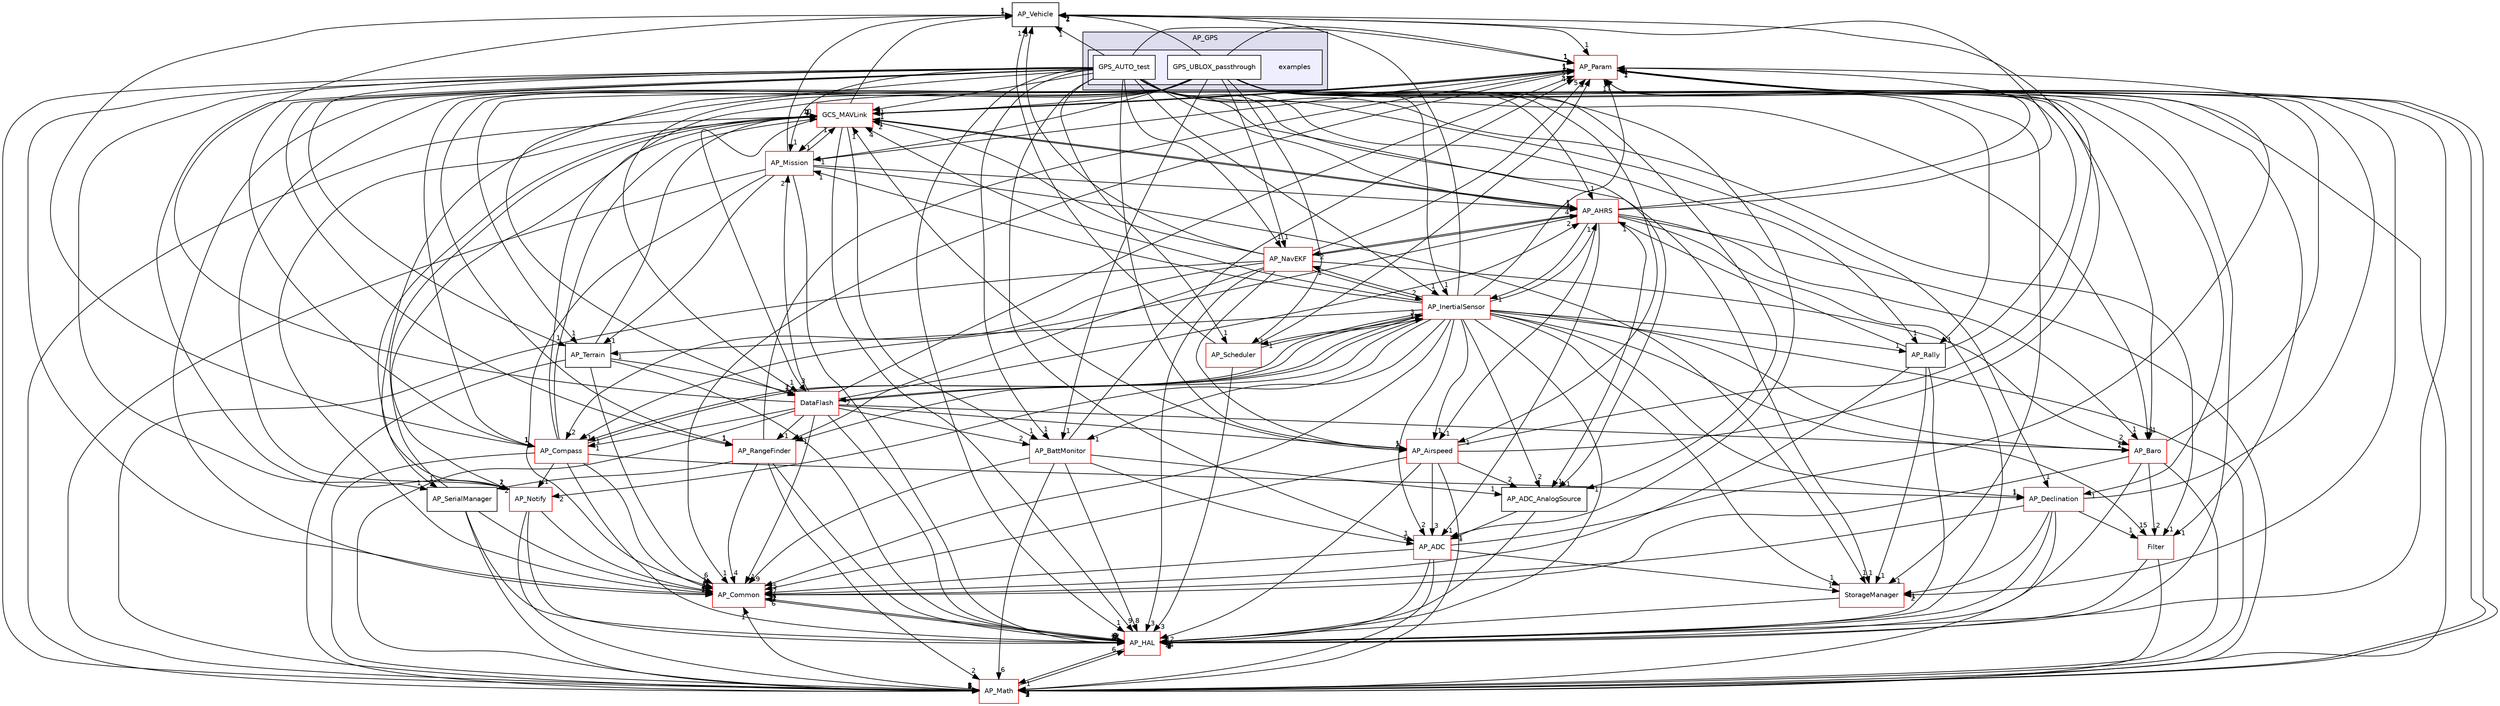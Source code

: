 digraph "libraries/AP_GPS/examples" {
  compound=true
  node [ fontsize="10", fontname="Helvetica"];
  edge [ labelfontsize="10", labelfontname="Helvetica"];
  subgraph clusterdir_dc27bcd5d3e114c391ea7ea0e777b78e {
    graph [ bgcolor="#ddddee", pencolor="black", label="AP_GPS" fontname="Helvetica", fontsize="10", URL="dir_dc27bcd5d3e114c391ea7ea0e777b78e.html"]
  subgraph clusterdir_fda98a31f752b40b28da85e5b5a17de6 {
    graph [ bgcolor="#eeeeff", pencolor="black", label="" URL="dir_fda98a31f752b40b28da85e5b5a17de6.html"];
    dir_fda98a31f752b40b28da85e5b5a17de6 [shape=plaintext label="examples"];
    dir_94c27390ab4a3ed5c4d1a064fdfd577c [shape=box label="GPS_AUTO_test" color="black" fillcolor="white" style="filled" URL="dir_94c27390ab4a3ed5c4d1a064fdfd577c.html"];
    dir_b43232082a75101fad6b6de5aa7753df [shape=box label="GPS_UBLOX_passthrough" color="black" fillcolor="white" style="filled" URL="dir_b43232082a75101fad6b6de5aa7753df.html"];
  }
  }
  dir_605736780307584fc5a1e6c30e237454 [shape=box label="AP_Vehicle" URL="dir_605736780307584fc5a1e6c30e237454.html"];
  dir_85ad937bf7c11de5c2907a482c9c56bd [shape=box label="AP_AHRS" fillcolor="white" style="filled" color="red" URL="dir_85ad937bf7c11de5c2907a482c9c56bd.html"];
  dir_a7fc19be35497a7ff9f517e98edaea32 [shape=box label="Filter" fillcolor="white" style="filled" color="red" URL="dir_a7fc19be35497a7ff9f517e98edaea32.html"];
  dir_be870cb78c6e1bc08f9e4388e1828b4d [shape=box label="GCS_MAVLink" fillcolor="white" style="filled" color="red" URL="dir_be870cb78c6e1bc08f9e4388e1828b4d.html"];
  dir_e79ddc13cd2b4faf04987f849586d280 [shape=box label="AP_Notify" fillcolor="white" style="filled" color="red" URL="dir_e79ddc13cd2b4faf04987f849586d280.html"];
  dir_1cbc10423b2512b31103883361e0123b [shape=box label="AP_HAL" fillcolor="white" style="filled" color="red" URL="dir_1cbc10423b2512b31103883361e0123b.html"];
  dir_a13c6ed4fd97de966b0386f9b4eb86c6 [shape=box label="AP_Rally" URL="dir_a13c6ed4fd97de966b0386f9b4eb86c6.html"];
  dir_200d929b8d5577e7f19dc05ce443c612 [shape=box label="AP_Param" fillcolor="white" style="filled" color="red" URL="dir_200d929b8d5577e7f19dc05ce443c612.html"];
  dir_f8d151dc119ef4d37afa003c944b490a [shape=box label="AP_InertialSensor" fillcolor="white" style="filled" color="red" URL="dir_f8d151dc119ef4d37afa003c944b490a.html"];
  dir_6094d1505bd35c5350b5dace379b2456 [shape=box label="AP_SerialManager" URL="dir_6094d1505bd35c5350b5dace379b2456.html"];
  dir_65717d02e6482fd400ba81c154f53df4 [shape=box label="AP_Compass" fillcolor="white" style="filled" color="red" URL="dir_65717d02e6482fd400ba81c154f53df4.html"];
  dir_943e52f8581fabc839a1d5cc5644b223 [shape=box label="StorageManager" fillcolor="white" style="filled" color="red" URL="dir_943e52f8581fabc839a1d5cc5644b223.html"];
  dir_996e8670f125f81a54035ee10c7e09eb [shape=box label="AP_ADC" fillcolor="white" style="filled" color="red" URL="dir_996e8670f125f81a54035ee10c7e09eb.html"];
  dir_f0f1373a5071732c20e016b31c47ef93 [shape=box label="AP_Airspeed" fillcolor="white" style="filled" color="red" URL="dir_f0f1373a5071732c20e016b31c47ef93.html"];
  dir_2db31eccffaa5186f16f2cc3bf0c362d [shape=box label="AP_RangeFinder" fillcolor="white" style="filled" color="red" URL="dir_2db31eccffaa5186f16f2cc3bf0c362d.html"];
  dir_93fb9127672489656ce87df72f6e986d [shape=box label="AP_Math" fillcolor="white" style="filled" color="red" URL="dir_93fb9127672489656ce87df72f6e986d.html"];
  dir_7db4a971a8c593e04169c3b474b45b25 [shape=box label="AP_Baro" fillcolor="white" style="filled" color="red" URL="dir_7db4a971a8c593e04169c3b474b45b25.html"];
  dir_f928a1ceb1b35bc625539098c2ce4b5a [shape=box label="AP_Terrain" URL="dir_f928a1ceb1b35bc625539098c2ce4b5a.html"];
  dir_210b3cddc805c7c91973d20121d570cf [shape=box label="AP_BattMonitor" fillcolor="white" style="filled" color="red" URL="dir_210b3cddc805c7c91973d20121d570cf.html"];
  dir_d9395b8c7ebe31e5b861a3fd94b6f729 [shape=box label="AP_Declination" fillcolor="white" style="filled" color="red" URL="dir_d9395b8c7ebe31e5b861a3fd94b6f729.html"];
  dir_758bea2d57e44590e8b855eb3ebf4c35 [shape=box label="AP_Scheduler" fillcolor="white" style="filled" color="red" URL="dir_758bea2d57e44590e8b855eb3ebf4c35.html"];
  dir_2890775853a43f967b43a1add8667c26 [shape=box label="AP_ADC_AnalogSource" URL="dir_2890775853a43f967b43a1add8667c26.html"];
  dir_df3f4256615fd4197927a84a019a8bd8 [shape=box label="AP_Common" fillcolor="white" style="filled" color="red" URL="dir_df3f4256615fd4197927a84a019a8bd8.html"];
  dir_8d948ab9565677f64d3685937d41488b [shape=box label="DataFlash" fillcolor="white" style="filled" color="red" URL="dir_8d948ab9565677f64d3685937d41488b.html"];
  dir_46edeb859ac943c9ceb605f4bae14ade [shape=box label="AP_NavEKF" fillcolor="white" style="filled" color="red" URL="dir_46edeb859ac943c9ceb605f4bae14ade.html"];
  dir_ba666ef17abd61415700e81def64829e [shape=box label="AP_Mission" fillcolor="white" style="filled" color="red" URL="dir_ba666ef17abd61415700e81def64829e.html"];
  dir_605736780307584fc5a1e6c30e237454->dir_200d929b8d5577e7f19dc05ce443c612 [headlabel="1", labeldistance=1.5 headhref="dir_000148_000127.html"];
  dir_85ad937bf7c11de5c2907a482c9c56bd->dir_605736780307584fc5a1e6c30e237454 [headlabel="1", labeldistance=1.5 headhref="dir_000014_000148.html"];
  dir_85ad937bf7c11de5c2907a482c9c56bd->dir_be870cb78c6e1bc08f9e4388e1828b4d [headlabel="1", labeldistance=1.5 headhref="dir_000014_000162.html"];
  dir_85ad937bf7c11de5c2907a482c9c56bd->dir_1cbc10423b2512b31103883361e0123b [headlabel="5", labeldistance=1.5 headhref="dir_000014_000046.html"];
  dir_85ad937bf7c11de5c2907a482c9c56bd->dir_200d929b8d5577e7f19dc05ce443c612 [headlabel="1", labeldistance=1.5 headhref="dir_000014_000127.html"];
  dir_85ad937bf7c11de5c2907a482c9c56bd->dir_f8d151dc119ef4d37afa003c944b490a [headlabel="1", labeldistance=1.5 headhref="dir_000014_000087.html"];
  dir_85ad937bf7c11de5c2907a482c9c56bd->dir_65717d02e6482fd400ba81c154f53df4 [headlabel="1", labeldistance=1.5 headhref="dir_000014_000033.html"];
  dir_85ad937bf7c11de5c2907a482c9c56bd->dir_996e8670f125f81a54035ee10c7e09eb [headlabel="1", labeldistance=1.5 headhref="dir_000014_000010.html"];
  dir_85ad937bf7c11de5c2907a482c9c56bd->dir_f0f1373a5071732c20e016b31c47ef93 [headlabel="1", labeldistance=1.5 headhref="dir_000014_000017.html"];
  dir_85ad937bf7c11de5c2907a482c9c56bd->dir_93fb9127672489656ce87df72f6e986d [headlabel="1", labeldistance=1.5 headhref="dir_000014_000095.html"];
  dir_85ad937bf7c11de5c2907a482c9c56bd->dir_7db4a971a8c593e04169c3b474b45b25 [headlabel="1", labeldistance=1.5 headhref="dir_000014_000021.html"];
  dir_85ad937bf7c11de5c2907a482c9c56bd->dir_2890775853a43f967b43a1add8667c26 [headlabel="1", labeldistance=1.5 headhref="dir_000014_000013.html"];
  dir_85ad937bf7c11de5c2907a482c9c56bd->dir_46edeb859ac943c9ceb605f4bae14ade [headlabel="2", labeldistance=1.5 headhref="dir_000014_000112.html"];
  dir_a7fc19be35497a7ff9f517e98edaea32->dir_1cbc10423b2512b31103883361e0123b [headlabel="5", labeldistance=1.5 headhref="dir_000156_000046.html"];
  dir_a7fc19be35497a7ff9f517e98edaea32->dir_93fb9127672489656ce87df72f6e986d [headlabel="3", labeldistance=1.5 headhref="dir_000156_000095.html"];
  dir_be870cb78c6e1bc08f9e4388e1828b4d->dir_605736780307584fc5a1e6c30e237454 [headlabel="1", labeldistance=1.5 headhref="dir_000162_000148.html"];
  dir_be870cb78c6e1bc08f9e4388e1828b4d->dir_85ad937bf7c11de5c2907a482c9c56bd [headlabel="1", labeldistance=1.5 headhref="dir_000162_000014.html"];
  dir_be870cb78c6e1bc08f9e4388e1828b4d->dir_1cbc10423b2512b31103883361e0123b [headlabel="9", labeldistance=1.5 headhref="dir_000162_000046.html"];
  dir_be870cb78c6e1bc08f9e4388e1828b4d->dir_200d929b8d5577e7f19dc05ce443c612 [headlabel="1", labeldistance=1.5 headhref="dir_000162_000127.html"];
  dir_be870cb78c6e1bc08f9e4388e1828b4d->dir_6094d1505bd35c5350b5dace379b2456 [headlabel="1", labeldistance=1.5 headhref="dir_000162_000143.html"];
  dir_be870cb78c6e1bc08f9e4388e1828b4d->dir_93fb9127672489656ce87df72f6e986d [headlabel="1", labeldistance=1.5 headhref="dir_000162_000095.html"];
  dir_be870cb78c6e1bc08f9e4388e1828b4d->dir_210b3cddc805c7c91973d20121d570cf [headlabel="1", labeldistance=1.5 headhref="dir_000162_000024.html"];
  dir_be870cb78c6e1bc08f9e4388e1828b4d->dir_df3f4256615fd4197927a84a019a8bd8 [headlabel="4", labeldistance=1.5 headhref="dir_000162_000030.html"];
  dir_be870cb78c6e1bc08f9e4388e1828b4d->dir_8d948ab9565677f64d3685937d41488b [headlabel="3", labeldistance=1.5 headhref="dir_000162_000153.html"];
  dir_be870cb78c6e1bc08f9e4388e1828b4d->dir_ba666ef17abd61415700e81def64829e [headlabel="1", labeldistance=1.5 headhref="dir_000162_000102.html"];
  dir_e79ddc13cd2b4faf04987f849586d280->dir_be870cb78c6e1bc08f9e4388e1828b4d [headlabel="2", labeldistance=1.5 headhref="dir_000117_000162.html"];
  dir_e79ddc13cd2b4faf04987f849586d280->dir_1cbc10423b2512b31103883361e0123b [headlabel="16", labeldistance=1.5 headhref="dir_000117_000046.html"];
  dir_e79ddc13cd2b4faf04987f849586d280->dir_200d929b8d5577e7f19dc05ce443c612 [headlabel="1", labeldistance=1.5 headhref="dir_000117_000127.html"];
  dir_e79ddc13cd2b4faf04987f849586d280->dir_93fb9127672489656ce87df72f6e986d [headlabel="2", labeldistance=1.5 headhref="dir_000117_000095.html"];
  dir_e79ddc13cd2b4faf04987f849586d280->dir_df3f4256615fd4197927a84a019a8bd8 [headlabel="4", labeldistance=1.5 headhref="dir_000117_000030.html"];
  dir_1cbc10423b2512b31103883361e0123b->dir_93fb9127672489656ce87df72f6e986d [headlabel="1", labeldistance=1.5 headhref="dir_000046_000095.html"];
  dir_1cbc10423b2512b31103883361e0123b->dir_df3f4256615fd4197927a84a019a8bd8 [headlabel="6", labeldistance=1.5 headhref="dir_000046_000030.html"];
  dir_b43232082a75101fad6b6de5aa7753df->dir_605736780307584fc5a1e6c30e237454 [headlabel="1", labeldistance=1.5 headhref="dir_000045_000148.html"];
  dir_b43232082a75101fad6b6de5aa7753df->dir_85ad937bf7c11de5c2907a482c9c56bd [headlabel="1", labeldistance=1.5 headhref="dir_000045_000014.html"];
  dir_b43232082a75101fad6b6de5aa7753df->dir_a7fc19be35497a7ff9f517e98edaea32 [headlabel="1", labeldistance=1.5 headhref="dir_000045_000156.html"];
  dir_b43232082a75101fad6b6de5aa7753df->dir_be870cb78c6e1bc08f9e4388e1828b4d [headlabel="1", labeldistance=1.5 headhref="dir_000045_000162.html"];
  dir_b43232082a75101fad6b6de5aa7753df->dir_e79ddc13cd2b4faf04987f849586d280 [headlabel="1", labeldistance=1.5 headhref="dir_000045_000117.html"];
  dir_b43232082a75101fad6b6de5aa7753df->dir_1cbc10423b2512b31103883361e0123b [headlabel="1", labeldistance=1.5 headhref="dir_000045_000046.html"];
  dir_b43232082a75101fad6b6de5aa7753df->dir_a13c6ed4fd97de966b0386f9b4eb86c6 [headlabel="1", labeldistance=1.5 headhref="dir_000045_000132.html"];
  dir_b43232082a75101fad6b6de5aa7753df->dir_200d929b8d5577e7f19dc05ce443c612 [headlabel="1", labeldistance=1.5 headhref="dir_000045_000127.html"];
  dir_b43232082a75101fad6b6de5aa7753df->dir_f8d151dc119ef4d37afa003c944b490a [headlabel="1", labeldistance=1.5 headhref="dir_000045_000087.html"];
  dir_b43232082a75101fad6b6de5aa7753df->dir_65717d02e6482fd400ba81c154f53df4 [headlabel="1", labeldistance=1.5 headhref="dir_000045_000033.html"];
  dir_b43232082a75101fad6b6de5aa7753df->dir_943e52f8581fabc839a1d5cc5644b223 [headlabel="1", labeldistance=1.5 headhref="dir_000045_000177.html"];
  dir_b43232082a75101fad6b6de5aa7753df->dir_996e8670f125f81a54035ee10c7e09eb [headlabel="1", labeldistance=1.5 headhref="dir_000045_000010.html"];
  dir_b43232082a75101fad6b6de5aa7753df->dir_f0f1373a5071732c20e016b31c47ef93 [headlabel="1", labeldistance=1.5 headhref="dir_000045_000017.html"];
  dir_b43232082a75101fad6b6de5aa7753df->dir_2db31eccffaa5186f16f2cc3bf0c362d [headlabel="1", labeldistance=1.5 headhref="dir_000045_000133.html"];
  dir_b43232082a75101fad6b6de5aa7753df->dir_93fb9127672489656ce87df72f6e986d [headlabel="1", labeldistance=1.5 headhref="dir_000045_000095.html"];
  dir_b43232082a75101fad6b6de5aa7753df->dir_7db4a971a8c593e04169c3b474b45b25 [headlabel="1", labeldistance=1.5 headhref="dir_000045_000021.html"];
  dir_b43232082a75101fad6b6de5aa7753df->dir_f928a1ceb1b35bc625539098c2ce4b5a [headlabel="1", labeldistance=1.5 headhref="dir_000045_000147.html"];
  dir_b43232082a75101fad6b6de5aa7753df->dir_210b3cddc805c7c91973d20121d570cf [headlabel="1", labeldistance=1.5 headhref="dir_000045_000024.html"];
  dir_b43232082a75101fad6b6de5aa7753df->dir_d9395b8c7ebe31e5b861a3fd94b6f729 [headlabel="1", labeldistance=1.5 headhref="dir_000045_000037.html"];
  dir_b43232082a75101fad6b6de5aa7753df->dir_758bea2d57e44590e8b855eb3ebf4c35 [headlabel="1", labeldistance=1.5 headhref="dir_000045_000140.html"];
  dir_b43232082a75101fad6b6de5aa7753df->dir_2890775853a43f967b43a1add8667c26 [headlabel="1", labeldistance=1.5 headhref="dir_000045_000013.html"];
  dir_b43232082a75101fad6b6de5aa7753df->dir_df3f4256615fd4197927a84a019a8bd8 [headlabel="1", labeldistance=1.5 headhref="dir_000045_000030.html"];
  dir_b43232082a75101fad6b6de5aa7753df->dir_8d948ab9565677f64d3685937d41488b [headlabel="1", labeldistance=1.5 headhref="dir_000045_000153.html"];
  dir_b43232082a75101fad6b6de5aa7753df->dir_46edeb859ac943c9ceb605f4bae14ade [headlabel="1", labeldistance=1.5 headhref="dir_000045_000112.html"];
  dir_b43232082a75101fad6b6de5aa7753df->dir_ba666ef17abd61415700e81def64829e [headlabel="1", labeldistance=1.5 headhref="dir_000045_000102.html"];
  dir_a13c6ed4fd97de966b0386f9b4eb86c6->dir_85ad937bf7c11de5c2907a482c9c56bd [headlabel="1", labeldistance=1.5 headhref="dir_000132_000014.html"];
  dir_a13c6ed4fd97de966b0386f9b4eb86c6->dir_1cbc10423b2512b31103883361e0123b [headlabel="1", labeldistance=1.5 headhref="dir_000132_000046.html"];
  dir_a13c6ed4fd97de966b0386f9b4eb86c6->dir_200d929b8d5577e7f19dc05ce443c612 [headlabel="1", labeldistance=1.5 headhref="dir_000132_000127.html"];
  dir_a13c6ed4fd97de966b0386f9b4eb86c6->dir_943e52f8581fabc839a1d5cc5644b223 [headlabel="1", labeldistance=1.5 headhref="dir_000132_000177.html"];
  dir_a13c6ed4fd97de966b0386f9b4eb86c6->dir_df3f4256615fd4197927a84a019a8bd8 [headlabel="1", labeldistance=1.5 headhref="dir_000132_000030.html"];
  dir_94c27390ab4a3ed5c4d1a064fdfd577c->dir_605736780307584fc5a1e6c30e237454 [headlabel="1", labeldistance=1.5 headhref="dir_000044_000148.html"];
  dir_94c27390ab4a3ed5c4d1a064fdfd577c->dir_85ad937bf7c11de5c2907a482c9c56bd [headlabel="1", labeldistance=1.5 headhref="dir_000044_000014.html"];
  dir_94c27390ab4a3ed5c4d1a064fdfd577c->dir_a7fc19be35497a7ff9f517e98edaea32 [headlabel="1", labeldistance=1.5 headhref="dir_000044_000156.html"];
  dir_94c27390ab4a3ed5c4d1a064fdfd577c->dir_be870cb78c6e1bc08f9e4388e1828b4d [headlabel="1", labeldistance=1.5 headhref="dir_000044_000162.html"];
  dir_94c27390ab4a3ed5c4d1a064fdfd577c->dir_e79ddc13cd2b4faf04987f849586d280 [headlabel="2", labeldistance=1.5 headhref="dir_000044_000117.html"];
  dir_94c27390ab4a3ed5c4d1a064fdfd577c->dir_1cbc10423b2512b31103883361e0123b [headlabel="1", labeldistance=1.5 headhref="dir_000044_000046.html"];
  dir_94c27390ab4a3ed5c4d1a064fdfd577c->dir_a13c6ed4fd97de966b0386f9b4eb86c6 [headlabel="1", labeldistance=1.5 headhref="dir_000044_000132.html"];
  dir_94c27390ab4a3ed5c4d1a064fdfd577c->dir_200d929b8d5577e7f19dc05ce443c612 [headlabel="1", labeldistance=1.5 headhref="dir_000044_000127.html"];
  dir_94c27390ab4a3ed5c4d1a064fdfd577c->dir_f8d151dc119ef4d37afa003c944b490a [headlabel="1", labeldistance=1.5 headhref="dir_000044_000087.html"];
  dir_94c27390ab4a3ed5c4d1a064fdfd577c->dir_6094d1505bd35c5350b5dace379b2456 [headlabel="1", labeldistance=1.5 headhref="dir_000044_000143.html"];
  dir_94c27390ab4a3ed5c4d1a064fdfd577c->dir_65717d02e6482fd400ba81c154f53df4 [headlabel="1", labeldistance=1.5 headhref="dir_000044_000033.html"];
  dir_94c27390ab4a3ed5c4d1a064fdfd577c->dir_943e52f8581fabc839a1d5cc5644b223 [headlabel="1", labeldistance=1.5 headhref="dir_000044_000177.html"];
  dir_94c27390ab4a3ed5c4d1a064fdfd577c->dir_996e8670f125f81a54035ee10c7e09eb [headlabel="1", labeldistance=1.5 headhref="dir_000044_000010.html"];
  dir_94c27390ab4a3ed5c4d1a064fdfd577c->dir_f0f1373a5071732c20e016b31c47ef93 [headlabel="1", labeldistance=1.5 headhref="dir_000044_000017.html"];
  dir_94c27390ab4a3ed5c4d1a064fdfd577c->dir_2db31eccffaa5186f16f2cc3bf0c362d [headlabel="1", labeldistance=1.5 headhref="dir_000044_000133.html"];
  dir_94c27390ab4a3ed5c4d1a064fdfd577c->dir_93fb9127672489656ce87df72f6e986d [headlabel="1", labeldistance=1.5 headhref="dir_000044_000095.html"];
  dir_94c27390ab4a3ed5c4d1a064fdfd577c->dir_7db4a971a8c593e04169c3b474b45b25 [headlabel="1", labeldistance=1.5 headhref="dir_000044_000021.html"];
  dir_94c27390ab4a3ed5c4d1a064fdfd577c->dir_f928a1ceb1b35bc625539098c2ce4b5a [headlabel="1", labeldistance=1.5 headhref="dir_000044_000147.html"];
  dir_94c27390ab4a3ed5c4d1a064fdfd577c->dir_210b3cddc805c7c91973d20121d570cf [headlabel="1", labeldistance=1.5 headhref="dir_000044_000024.html"];
  dir_94c27390ab4a3ed5c4d1a064fdfd577c->dir_d9395b8c7ebe31e5b861a3fd94b6f729 [headlabel="1", labeldistance=1.5 headhref="dir_000044_000037.html"];
  dir_94c27390ab4a3ed5c4d1a064fdfd577c->dir_758bea2d57e44590e8b855eb3ebf4c35 [headlabel="1", labeldistance=1.5 headhref="dir_000044_000140.html"];
  dir_94c27390ab4a3ed5c4d1a064fdfd577c->dir_2890775853a43f967b43a1add8667c26 [headlabel="1", labeldistance=1.5 headhref="dir_000044_000013.html"];
  dir_94c27390ab4a3ed5c4d1a064fdfd577c->dir_df3f4256615fd4197927a84a019a8bd8 [headlabel="1", labeldistance=1.5 headhref="dir_000044_000030.html"];
  dir_94c27390ab4a3ed5c4d1a064fdfd577c->dir_8d948ab9565677f64d3685937d41488b [headlabel="1", labeldistance=1.5 headhref="dir_000044_000153.html"];
  dir_94c27390ab4a3ed5c4d1a064fdfd577c->dir_46edeb859ac943c9ceb605f4bae14ade [headlabel="1", labeldistance=1.5 headhref="dir_000044_000112.html"];
  dir_94c27390ab4a3ed5c4d1a064fdfd577c->dir_ba666ef17abd61415700e81def64829e [headlabel="1", labeldistance=1.5 headhref="dir_000044_000102.html"];
  dir_200d929b8d5577e7f19dc05ce443c612->dir_be870cb78c6e1bc08f9e4388e1828b4d [headlabel="1", labeldistance=1.5 headhref="dir_000127_000162.html"];
  dir_200d929b8d5577e7f19dc05ce443c612->dir_1cbc10423b2512b31103883361e0123b [headlabel="2", labeldistance=1.5 headhref="dir_000127_000046.html"];
  dir_200d929b8d5577e7f19dc05ce443c612->dir_943e52f8581fabc839a1d5cc5644b223 [headlabel="2", labeldistance=1.5 headhref="dir_000127_000177.html"];
  dir_200d929b8d5577e7f19dc05ce443c612->dir_93fb9127672489656ce87df72f6e986d [headlabel="1", labeldistance=1.5 headhref="dir_000127_000095.html"];
  dir_200d929b8d5577e7f19dc05ce443c612->dir_df3f4256615fd4197927a84a019a8bd8 [headlabel="1", labeldistance=1.5 headhref="dir_000127_000030.html"];
  dir_f8d151dc119ef4d37afa003c944b490a->dir_605736780307584fc5a1e6c30e237454 [headlabel="2", labeldistance=1.5 headhref="dir_000087_000148.html"];
  dir_f8d151dc119ef4d37afa003c944b490a->dir_85ad937bf7c11de5c2907a482c9c56bd [headlabel="1", labeldistance=1.5 headhref="dir_000087_000014.html"];
  dir_f8d151dc119ef4d37afa003c944b490a->dir_a7fc19be35497a7ff9f517e98edaea32 [headlabel="15", labeldistance=1.5 headhref="dir_000087_000156.html"];
  dir_f8d151dc119ef4d37afa003c944b490a->dir_be870cb78c6e1bc08f9e4388e1828b4d [headlabel="4", labeldistance=1.5 headhref="dir_000087_000162.html"];
  dir_f8d151dc119ef4d37afa003c944b490a->dir_e79ddc13cd2b4faf04987f849586d280 [headlabel="2", labeldistance=1.5 headhref="dir_000087_000117.html"];
  dir_f8d151dc119ef4d37afa003c944b490a->dir_1cbc10423b2512b31103883361e0123b [headlabel="24", labeldistance=1.5 headhref="dir_000087_000046.html"];
  dir_f8d151dc119ef4d37afa003c944b490a->dir_a13c6ed4fd97de966b0386f9b4eb86c6 [headlabel="1", labeldistance=1.5 headhref="dir_000087_000132.html"];
  dir_f8d151dc119ef4d37afa003c944b490a->dir_200d929b8d5577e7f19dc05ce443c612 [headlabel="1", labeldistance=1.5 headhref="dir_000087_000127.html"];
  dir_f8d151dc119ef4d37afa003c944b490a->dir_65717d02e6482fd400ba81c154f53df4 [headlabel="1", labeldistance=1.5 headhref="dir_000087_000033.html"];
  dir_f8d151dc119ef4d37afa003c944b490a->dir_943e52f8581fabc839a1d5cc5644b223 [headlabel="1", labeldistance=1.5 headhref="dir_000087_000177.html"];
  dir_f8d151dc119ef4d37afa003c944b490a->dir_996e8670f125f81a54035ee10c7e09eb [headlabel="2", labeldistance=1.5 headhref="dir_000087_000010.html"];
  dir_f8d151dc119ef4d37afa003c944b490a->dir_f0f1373a5071732c20e016b31c47ef93 [headlabel="1", labeldistance=1.5 headhref="dir_000087_000017.html"];
  dir_f8d151dc119ef4d37afa003c944b490a->dir_2db31eccffaa5186f16f2cc3bf0c362d [headlabel="1", labeldistance=1.5 headhref="dir_000087_000133.html"];
  dir_f8d151dc119ef4d37afa003c944b490a->dir_93fb9127672489656ce87df72f6e986d [headlabel="7", labeldistance=1.5 headhref="dir_000087_000095.html"];
  dir_f8d151dc119ef4d37afa003c944b490a->dir_7db4a971a8c593e04169c3b474b45b25 [headlabel="1", labeldistance=1.5 headhref="dir_000087_000021.html"];
  dir_f8d151dc119ef4d37afa003c944b490a->dir_f928a1ceb1b35bc625539098c2ce4b5a [headlabel="1", labeldistance=1.5 headhref="dir_000087_000147.html"];
  dir_f8d151dc119ef4d37afa003c944b490a->dir_210b3cddc805c7c91973d20121d570cf [headlabel="1", labeldistance=1.5 headhref="dir_000087_000024.html"];
  dir_f8d151dc119ef4d37afa003c944b490a->dir_d9395b8c7ebe31e5b861a3fd94b6f729 [headlabel="1", labeldistance=1.5 headhref="dir_000087_000037.html"];
  dir_f8d151dc119ef4d37afa003c944b490a->dir_758bea2d57e44590e8b855eb3ebf4c35 [headlabel="1", labeldistance=1.5 headhref="dir_000087_000140.html"];
  dir_f8d151dc119ef4d37afa003c944b490a->dir_2890775853a43f967b43a1add8667c26 [headlabel="2", labeldistance=1.5 headhref="dir_000087_000013.html"];
  dir_f8d151dc119ef4d37afa003c944b490a->dir_df3f4256615fd4197927a84a019a8bd8 [headlabel="5", labeldistance=1.5 headhref="dir_000087_000030.html"];
  dir_f8d151dc119ef4d37afa003c944b490a->dir_8d948ab9565677f64d3685937d41488b [headlabel="2", labeldistance=1.5 headhref="dir_000087_000153.html"];
  dir_f8d151dc119ef4d37afa003c944b490a->dir_46edeb859ac943c9ceb605f4bae14ade [headlabel="1", labeldistance=1.5 headhref="dir_000087_000112.html"];
  dir_f8d151dc119ef4d37afa003c944b490a->dir_ba666ef17abd61415700e81def64829e [headlabel="1", labeldistance=1.5 headhref="dir_000087_000102.html"];
  dir_6094d1505bd35c5350b5dace379b2456->dir_be870cb78c6e1bc08f9e4388e1828b4d [headlabel="1", labeldistance=1.5 headhref="dir_000143_000162.html"];
  dir_6094d1505bd35c5350b5dace379b2456->dir_1cbc10423b2512b31103883361e0123b [headlabel="2", labeldistance=1.5 headhref="dir_000143_000046.html"];
  dir_6094d1505bd35c5350b5dace379b2456->dir_93fb9127672489656ce87df72f6e986d [headlabel="1", labeldistance=1.5 headhref="dir_000143_000095.html"];
  dir_6094d1505bd35c5350b5dace379b2456->dir_df3f4256615fd4197927a84a019a8bd8 [headlabel="1", labeldistance=1.5 headhref="dir_000143_000030.html"];
  dir_65717d02e6482fd400ba81c154f53df4->dir_605736780307584fc5a1e6c30e237454 [headlabel="1", labeldistance=1.5 headhref="dir_000033_000148.html"];
  dir_65717d02e6482fd400ba81c154f53df4->dir_be870cb78c6e1bc08f9e4388e1828b4d [headlabel="2", labeldistance=1.5 headhref="dir_000033_000162.html"];
  dir_65717d02e6482fd400ba81c154f53df4->dir_e79ddc13cd2b4faf04987f849586d280 [headlabel="1", labeldistance=1.5 headhref="dir_000033_000117.html"];
  dir_65717d02e6482fd400ba81c154f53df4->dir_1cbc10423b2512b31103883361e0123b [headlabel="14", labeldistance=1.5 headhref="dir_000033_000046.html"];
  dir_65717d02e6482fd400ba81c154f53df4->dir_200d929b8d5577e7f19dc05ce443c612 [headlabel="1", labeldistance=1.5 headhref="dir_000033_000127.html"];
  dir_65717d02e6482fd400ba81c154f53df4->dir_f8d151dc119ef4d37afa003c944b490a [headlabel="3", labeldistance=1.5 headhref="dir_000033_000087.html"];
  dir_65717d02e6482fd400ba81c154f53df4->dir_93fb9127672489656ce87df72f6e986d [headlabel="8", labeldistance=1.5 headhref="dir_000033_000095.html"];
  dir_65717d02e6482fd400ba81c154f53df4->dir_d9395b8c7ebe31e5b861a3fd94b6f729 [headlabel="1", labeldistance=1.5 headhref="dir_000033_000037.html"];
  dir_65717d02e6482fd400ba81c154f53df4->dir_df3f4256615fd4197927a84a019a8bd8 [headlabel="4", labeldistance=1.5 headhref="dir_000033_000030.html"];
  dir_943e52f8581fabc839a1d5cc5644b223->dir_1cbc10423b2512b31103883361e0123b [headlabel="3", labeldistance=1.5 headhref="dir_000177_000046.html"];
  dir_996e8670f125f81a54035ee10c7e09eb->dir_1cbc10423b2512b31103883361e0123b [headlabel="5", labeldistance=1.5 headhref="dir_000010_000046.html"];
  dir_996e8670f125f81a54035ee10c7e09eb->dir_200d929b8d5577e7f19dc05ce443c612 [headlabel="1", labeldistance=1.5 headhref="dir_000010_000127.html"];
  dir_996e8670f125f81a54035ee10c7e09eb->dir_943e52f8581fabc839a1d5cc5644b223 [headlabel="1", labeldistance=1.5 headhref="dir_000010_000177.html"];
  dir_996e8670f125f81a54035ee10c7e09eb->dir_93fb9127672489656ce87df72f6e986d [headlabel="1", labeldistance=1.5 headhref="dir_000010_000095.html"];
  dir_996e8670f125f81a54035ee10c7e09eb->dir_df3f4256615fd4197927a84a019a8bd8 [headlabel="3", labeldistance=1.5 headhref="dir_000010_000030.html"];
  dir_f0f1373a5071732c20e016b31c47ef93->dir_605736780307584fc5a1e6c30e237454 [headlabel="1", labeldistance=1.5 headhref="dir_000017_000148.html"];
  dir_f0f1373a5071732c20e016b31c47ef93->dir_be870cb78c6e1bc08f9e4388e1828b4d [headlabel="1", labeldistance=1.5 headhref="dir_000017_000162.html"];
  dir_f0f1373a5071732c20e016b31c47ef93->dir_1cbc10423b2512b31103883361e0123b [headlabel="12", labeldistance=1.5 headhref="dir_000017_000046.html"];
  dir_f0f1373a5071732c20e016b31c47ef93->dir_200d929b8d5577e7f19dc05ce443c612 [headlabel="1", labeldistance=1.5 headhref="dir_000017_000127.html"];
  dir_f0f1373a5071732c20e016b31c47ef93->dir_996e8670f125f81a54035ee10c7e09eb [headlabel="3", labeldistance=1.5 headhref="dir_000017_000010.html"];
  dir_f0f1373a5071732c20e016b31c47ef93->dir_93fb9127672489656ce87df72f6e986d [headlabel="4", labeldistance=1.5 headhref="dir_000017_000095.html"];
  dir_f0f1373a5071732c20e016b31c47ef93->dir_2890775853a43f967b43a1add8667c26 [headlabel="2", labeldistance=1.5 headhref="dir_000017_000013.html"];
  dir_f0f1373a5071732c20e016b31c47ef93->dir_df3f4256615fd4197927a84a019a8bd8 [headlabel="7", labeldistance=1.5 headhref="dir_000017_000030.html"];
  dir_2db31eccffaa5186f16f2cc3bf0c362d->dir_1cbc10423b2512b31103883361e0123b [headlabel="12", labeldistance=1.5 headhref="dir_000133_000046.html"];
  dir_2db31eccffaa5186f16f2cc3bf0c362d->dir_200d929b8d5577e7f19dc05ce443c612 [headlabel="1", labeldistance=1.5 headhref="dir_000133_000127.html"];
  dir_2db31eccffaa5186f16f2cc3bf0c362d->dir_6094d1505bd35c5350b5dace379b2456 [headlabel="2", labeldistance=1.5 headhref="dir_000133_000143.html"];
  dir_2db31eccffaa5186f16f2cc3bf0c362d->dir_93fb9127672489656ce87df72f6e986d [headlabel="2", labeldistance=1.5 headhref="dir_000133_000095.html"];
  dir_2db31eccffaa5186f16f2cc3bf0c362d->dir_df3f4256615fd4197927a84a019a8bd8 [headlabel="4", labeldistance=1.5 headhref="dir_000133_000030.html"];
  dir_93fb9127672489656ce87df72f6e986d->dir_1cbc10423b2512b31103883361e0123b [headlabel="6", labeldistance=1.5 headhref="dir_000095_000046.html"];
  dir_93fb9127672489656ce87df72f6e986d->dir_200d929b8d5577e7f19dc05ce443c612 [headlabel="1", labeldistance=1.5 headhref="dir_000095_000127.html"];
  dir_93fb9127672489656ce87df72f6e986d->dir_df3f4256615fd4197927a84a019a8bd8 [headlabel="1", labeldistance=1.5 headhref="dir_000095_000030.html"];
  dir_7db4a971a8c593e04169c3b474b45b25->dir_a7fc19be35497a7ff9f517e98edaea32 [headlabel="2", labeldistance=1.5 headhref="dir_000021_000156.html"];
  dir_7db4a971a8c593e04169c3b474b45b25->dir_1cbc10423b2512b31103883361e0123b [headlabel="8", labeldistance=1.5 headhref="dir_000021_000046.html"];
  dir_7db4a971a8c593e04169c3b474b45b25->dir_200d929b8d5577e7f19dc05ce443c612 [headlabel="1", labeldistance=1.5 headhref="dir_000021_000127.html"];
  dir_7db4a971a8c593e04169c3b474b45b25->dir_93fb9127672489656ce87df72f6e986d [headlabel="1", labeldistance=1.5 headhref="dir_000021_000095.html"];
  dir_7db4a971a8c593e04169c3b474b45b25->dir_df3f4256615fd4197927a84a019a8bd8 [headlabel="2", labeldistance=1.5 headhref="dir_000021_000030.html"];
  dir_f928a1ceb1b35bc625539098c2ce4b5a->dir_be870cb78c6e1bc08f9e4388e1828b4d [headlabel="10", labeldistance=1.5 headhref="dir_000147_000162.html"];
  dir_f928a1ceb1b35bc625539098c2ce4b5a->dir_1cbc10423b2512b31103883361e0123b [headlabel="6", labeldistance=1.5 headhref="dir_000147_000046.html"];
  dir_f928a1ceb1b35bc625539098c2ce4b5a->dir_93fb9127672489656ce87df72f6e986d [headlabel="5", labeldistance=1.5 headhref="dir_000147_000095.html"];
  dir_f928a1ceb1b35bc625539098c2ce4b5a->dir_df3f4256615fd4197927a84a019a8bd8 [headlabel="6", labeldistance=1.5 headhref="dir_000147_000030.html"];
  dir_f928a1ceb1b35bc625539098c2ce4b5a->dir_8d948ab9565677f64d3685937d41488b [headlabel="2", labeldistance=1.5 headhref="dir_000147_000153.html"];
  dir_210b3cddc805c7c91973d20121d570cf->dir_1cbc10423b2512b31103883361e0123b [headlabel="8", labeldistance=1.5 headhref="dir_000024_000046.html"];
  dir_210b3cddc805c7c91973d20121d570cf->dir_200d929b8d5577e7f19dc05ce443c612 [headlabel="4", labeldistance=1.5 headhref="dir_000024_000127.html"];
  dir_210b3cddc805c7c91973d20121d570cf->dir_996e8670f125f81a54035ee10c7e09eb [headlabel="1", labeldistance=1.5 headhref="dir_000024_000010.html"];
  dir_210b3cddc805c7c91973d20121d570cf->dir_93fb9127672489656ce87df72f6e986d [headlabel="6", labeldistance=1.5 headhref="dir_000024_000095.html"];
  dir_210b3cddc805c7c91973d20121d570cf->dir_2890775853a43f967b43a1add8667c26 [headlabel="1", labeldistance=1.5 headhref="dir_000024_000013.html"];
  dir_210b3cddc805c7c91973d20121d570cf->dir_df3f4256615fd4197927a84a019a8bd8 [headlabel="9", labeldistance=1.5 headhref="dir_000024_000030.html"];
  dir_d9395b8c7ebe31e5b861a3fd94b6f729->dir_a7fc19be35497a7ff9f517e98edaea32 [headlabel="1", labeldistance=1.5 headhref="dir_000037_000156.html"];
  dir_d9395b8c7ebe31e5b861a3fd94b6f729->dir_1cbc10423b2512b31103883361e0123b [headlabel="1", labeldistance=1.5 headhref="dir_000037_000046.html"];
  dir_d9395b8c7ebe31e5b861a3fd94b6f729->dir_200d929b8d5577e7f19dc05ce443c612 [headlabel="1", labeldistance=1.5 headhref="dir_000037_000127.html"];
  dir_d9395b8c7ebe31e5b861a3fd94b6f729->dir_943e52f8581fabc839a1d5cc5644b223 [headlabel="1", labeldistance=1.5 headhref="dir_000037_000177.html"];
  dir_d9395b8c7ebe31e5b861a3fd94b6f729->dir_93fb9127672489656ce87df72f6e986d [headlabel="2", labeldistance=1.5 headhref="dir_000037_000095.html"];
  dir_d9395b8c7ebe31e5b861a3fd94b6f729->dir_df3f4256615fd4197927a84a019a8bd8 [headlabel="2", labeldistance=1.5 headhref="dir_000037_000030.html"];
  dir_758bea2d57e44590e8b855eb3ebf4c35->dir_605736780307584fc5a1e6c30e237454 [headlabel="1", labeldistance=1.5 headhref="dir_000140_000148.html"];
  dir_758bea2d57e44590e8b855eb3ebf4c35->dir_1cbc10423b2512b31103883361e0123b [headlabel="3", labeldistance=1.5 headhref="dir_000140_000046.html"];
  dir_758bea2d57e44590e8b855eb3ebf4c35->dir_200d929b8d5577e7f19dc05ce443c612 [headlabel="2", labeldistance=1.5 headhref="dir_000140_000127.html"];
  dir_758bea2d57e44590e8b855eb3ebf4c35->dir_f8d151dc119ef4d37afa003c944b490a [headlabel="1", labeldistance=1.5 headhref="dir_000140_000087.html"];
  dir_2890775853a43f967b43a1add8667c26->dir_1cbc10423b2512b31103883361e0123b [headlabel="1", labeldistance=1.5 headhref="dir_000013_000046.html"];
  dir_2890775853a43f967b43a1add8667c26->dir_996e8670f125f81a54035ee10c7e09eb [headlabel="1", labeldistance=1.5 headhref="dir_000013_000010.html"];
  dir_df3f4256615fd4197927a84a019a8bd8->dir_1cbc10423b2512b31103883361e0123b [headlabel="3", labeldistance=1.5 headhref="dir_000030_000046.html"];
  dir_8d948ab9565677f64d3685937d41488b->dir_605736780307584fc5a1e6c30e237454 [headlabel="1", labeldistance=1.5 headhref="dir_000153_000148.html"];
  dir_8d948ab9565677f64d3685937d41488b->dir_85ad937bf7c11de5c2907a482c9c56bd [headlabel="2", labeldistance=1.5 headhref="dir_000153_000014.html"];
  dir_8d948ab9565677f64d3685937d41488b->dir_1cbc10423b2512b31103883361e0123b [headlabel="9", labeldistance=1.5 headhref="dir_000153_000046.html"];
  dir_8d948ab9565677f64d3685937d41488b->dir_200d929b8d5577e7f19dc05ce443c612 [headlabel="2", labeldistance=1.5 headhref="dir_000153_000127.html"];
  dir_8d948ab9565677f64d3685937d41488b->dir_f8d151dc119ef4d37afa003c944b490a [headlabel="1", labeldistance=1.5 headhref="dir_000153_000087.html"];
  dir_8d948ab9565677f64d3685937d41488b->dir_65717d02e6482fd400ba81c154f53df4 [headlabel="1", labeldistance=1.5 headhref="dir_000153_000033.html"];
  dir_8d948ab9565677f64d3685937d41488b->dir_f0f1373a5071732c20e016b31c47ef93 [headlabel="1", labeldistance=1.5 headhref="dir_000153_000017.html"];
  dir_8d948ab9565677f64d3685937d41488b->dir_2db31eccffaa5186f16f2cc3bf0c362d [headlabel="1", labeldistance=1.5 headhref="dir_000153_000133.html"];
  dir_8d948ab9565677f64d3685937d41488b->dir_93fb9127672489656ce87df72f6e986d [headlabel="1", labeldistance=1.5 headhref="dir_000153_000095.html"];
  dir_8d948ab9565677f64d3685937d41488b->dir_7db4a971a8c593e04169c3b474b45b25 [headlabel="2", labeldistance=1.5 headhref="dir_000153_000021.html"];
  dir_8d948ab9565677f64d3685937d41488b->dir_210b3cddc805c7c91973d20121d570cf [headlabel="2", labeldistance=1.5 headhref="dir_000153_000024.html"];
  dir_8d948ab9565677f64d3685937d41488b->dir_df3f4256615fd4197927a84a019a8bd8 [headlabel="1", labeldistance=1.5 headhref="dir_000153_000030.html"];
  dir_8d948ab9565677f64d3685937d41488b->dir_ba666ef17abd61415700e81def64829e [headlabel="2", labeldistance=1.5 headhref="dir_000153_000102.html"];
  dir_46edeb859ac943c9ceb605f4bae14ade->dir_605736780307584fc5a1e6c30e237454 [headlabel="3", labeldistance=1.5 headhref="dir_000112_000148.html"];
  dir_46edeb859ac943c9ceb605f4bae14ade->dir_85ad937bf7c11de5c2907a482c9c56bd [headlabel="4", labeldistance=1.5 headhref="dir_000112_000014.html"];
  dir_46edeb859ac943c9ceb605f4bae14ade->dir_be870cb78c6e1bc08f9e4388e1828b4d [headlabel="2", labeldistance=1.5 headhref="dir_000112_000162.html"];
  dir_46edeb859ac943c9ceb605f4bae14ade->dir_1cbc10423b2512b31103883361e0123b [headlabel="3", labeldistance=1.5 headhref="dir_000112_000046.html"];
  dir_46edeb859ac943c9ceb605f4bae14ade->dir_200d929b8d5577e7f19dc05ce443c612 [headlabel="5", labeldistance=1.5 headhref="dir_000112_000127.html"];
  dir_46edeb859ac943c9ceb605f4bae14ade->dir_f8d151dc119ef4d37afa003c944b490a [headlabel="2", labeldistance=1.5 headhref="dir_000112_000087.html"];
  dir_46edeb859ac943c9ceb605f4bae14ade->dir_65717d02e6482fd400ba81c154f53df4 [headlabel="2", labeldistance=1.5 headhref="dir_000112_000033.html"];
  dir_46edeb859ac943c9ceb605f4bae14ade->dir_f0f1373a5071732c20e016b31c47ef93 [headlabel="2", labeldistance=1.5 headhref="dir_000112_000017.html"];
  dir_46edeb859ac943c9ceb605f4bae14ade->dir_2db31eccffaa5186f16f2cc3bf0c362d [headlabel="1", labeldistance=1.5 headhref="dir_000112_000133.html"];
  dir_46edeb859ac943c9ceb605f4bae14ade->dir_93fb9127672489656ce87df72f6e986d [headlabel="5", labeldistance=1.5 headhref="dir_000112_000095.html"];
  dir_46edeb859ac943c9ceb605f4bae14ade->dir_7db4a971a8c593e04169c3b474b45b25 [headlabel="2", labeldistance=1.5 headhref="dir_000112_000021.html"];
  dir_ba666ef17abd61415700e81def64829e->dir_605736780307584fc5a1e6c30e237454 [headlabel="1", labeldistance=1.5 headhref="dir_000102_000148.html"];
  dir_ba666ef17abd61415700e81def64829e->dir_85ad937bf7c11de5c2907a482c9c56bd [headlabel="1", labeldistance=1.5 headhref="dir_000102_000014.html"];
  dir_ba666ef17abd61415700e81def64829e->dir_be870cb78c6e1bc08f9e4388e1828b4d [headlabel="1", labeldistance=1.5 headhref="dir_000102_000162.html"];
  dir_ba666ef17abd61415700e81def64829e->dir_1cbc10423b2512b31103883361e0123b [headlabel="2", labeldistance=1.5 headhref="dir_000102_000046.html"];
  dir_ba666ef17abd61415700e81def64829e->dir_200d929b8d5577e7f19dc05ce443c612 [headlabel="1", labeldistance=1.5 headhref="dir_000102_000127.html"];
  dir_ba666ef17abd61415700e81def64829e->dir_943e52f8581fabc839a1d5cc5644b223 [headlabel="1", labeldistance=1.5 headhref="dir_000102_000177.html"];
  dir_ba666ef17abd61415700e81def64829e->dir_93fb9127672489656ce87df72f6e986d [headlabel="1", labeldistance=1.5 headhref="dir_000102_000095.html"];
  dir_ba666ef17abd61415700e81def64829e->dir_f928a1ceb1b35bc625539098c2ce4b5a [headlabel="1", labeldistance=1.5 headhref="dir_000102_000147.html"];
  dir_ba666ef17abd61415700e81def64829e->dir_df3f4256615fd4197927a84a019a8bd8 [headlabel="1", labeldistance=1.5 headhref="dir_000102_000030.html"];
}
